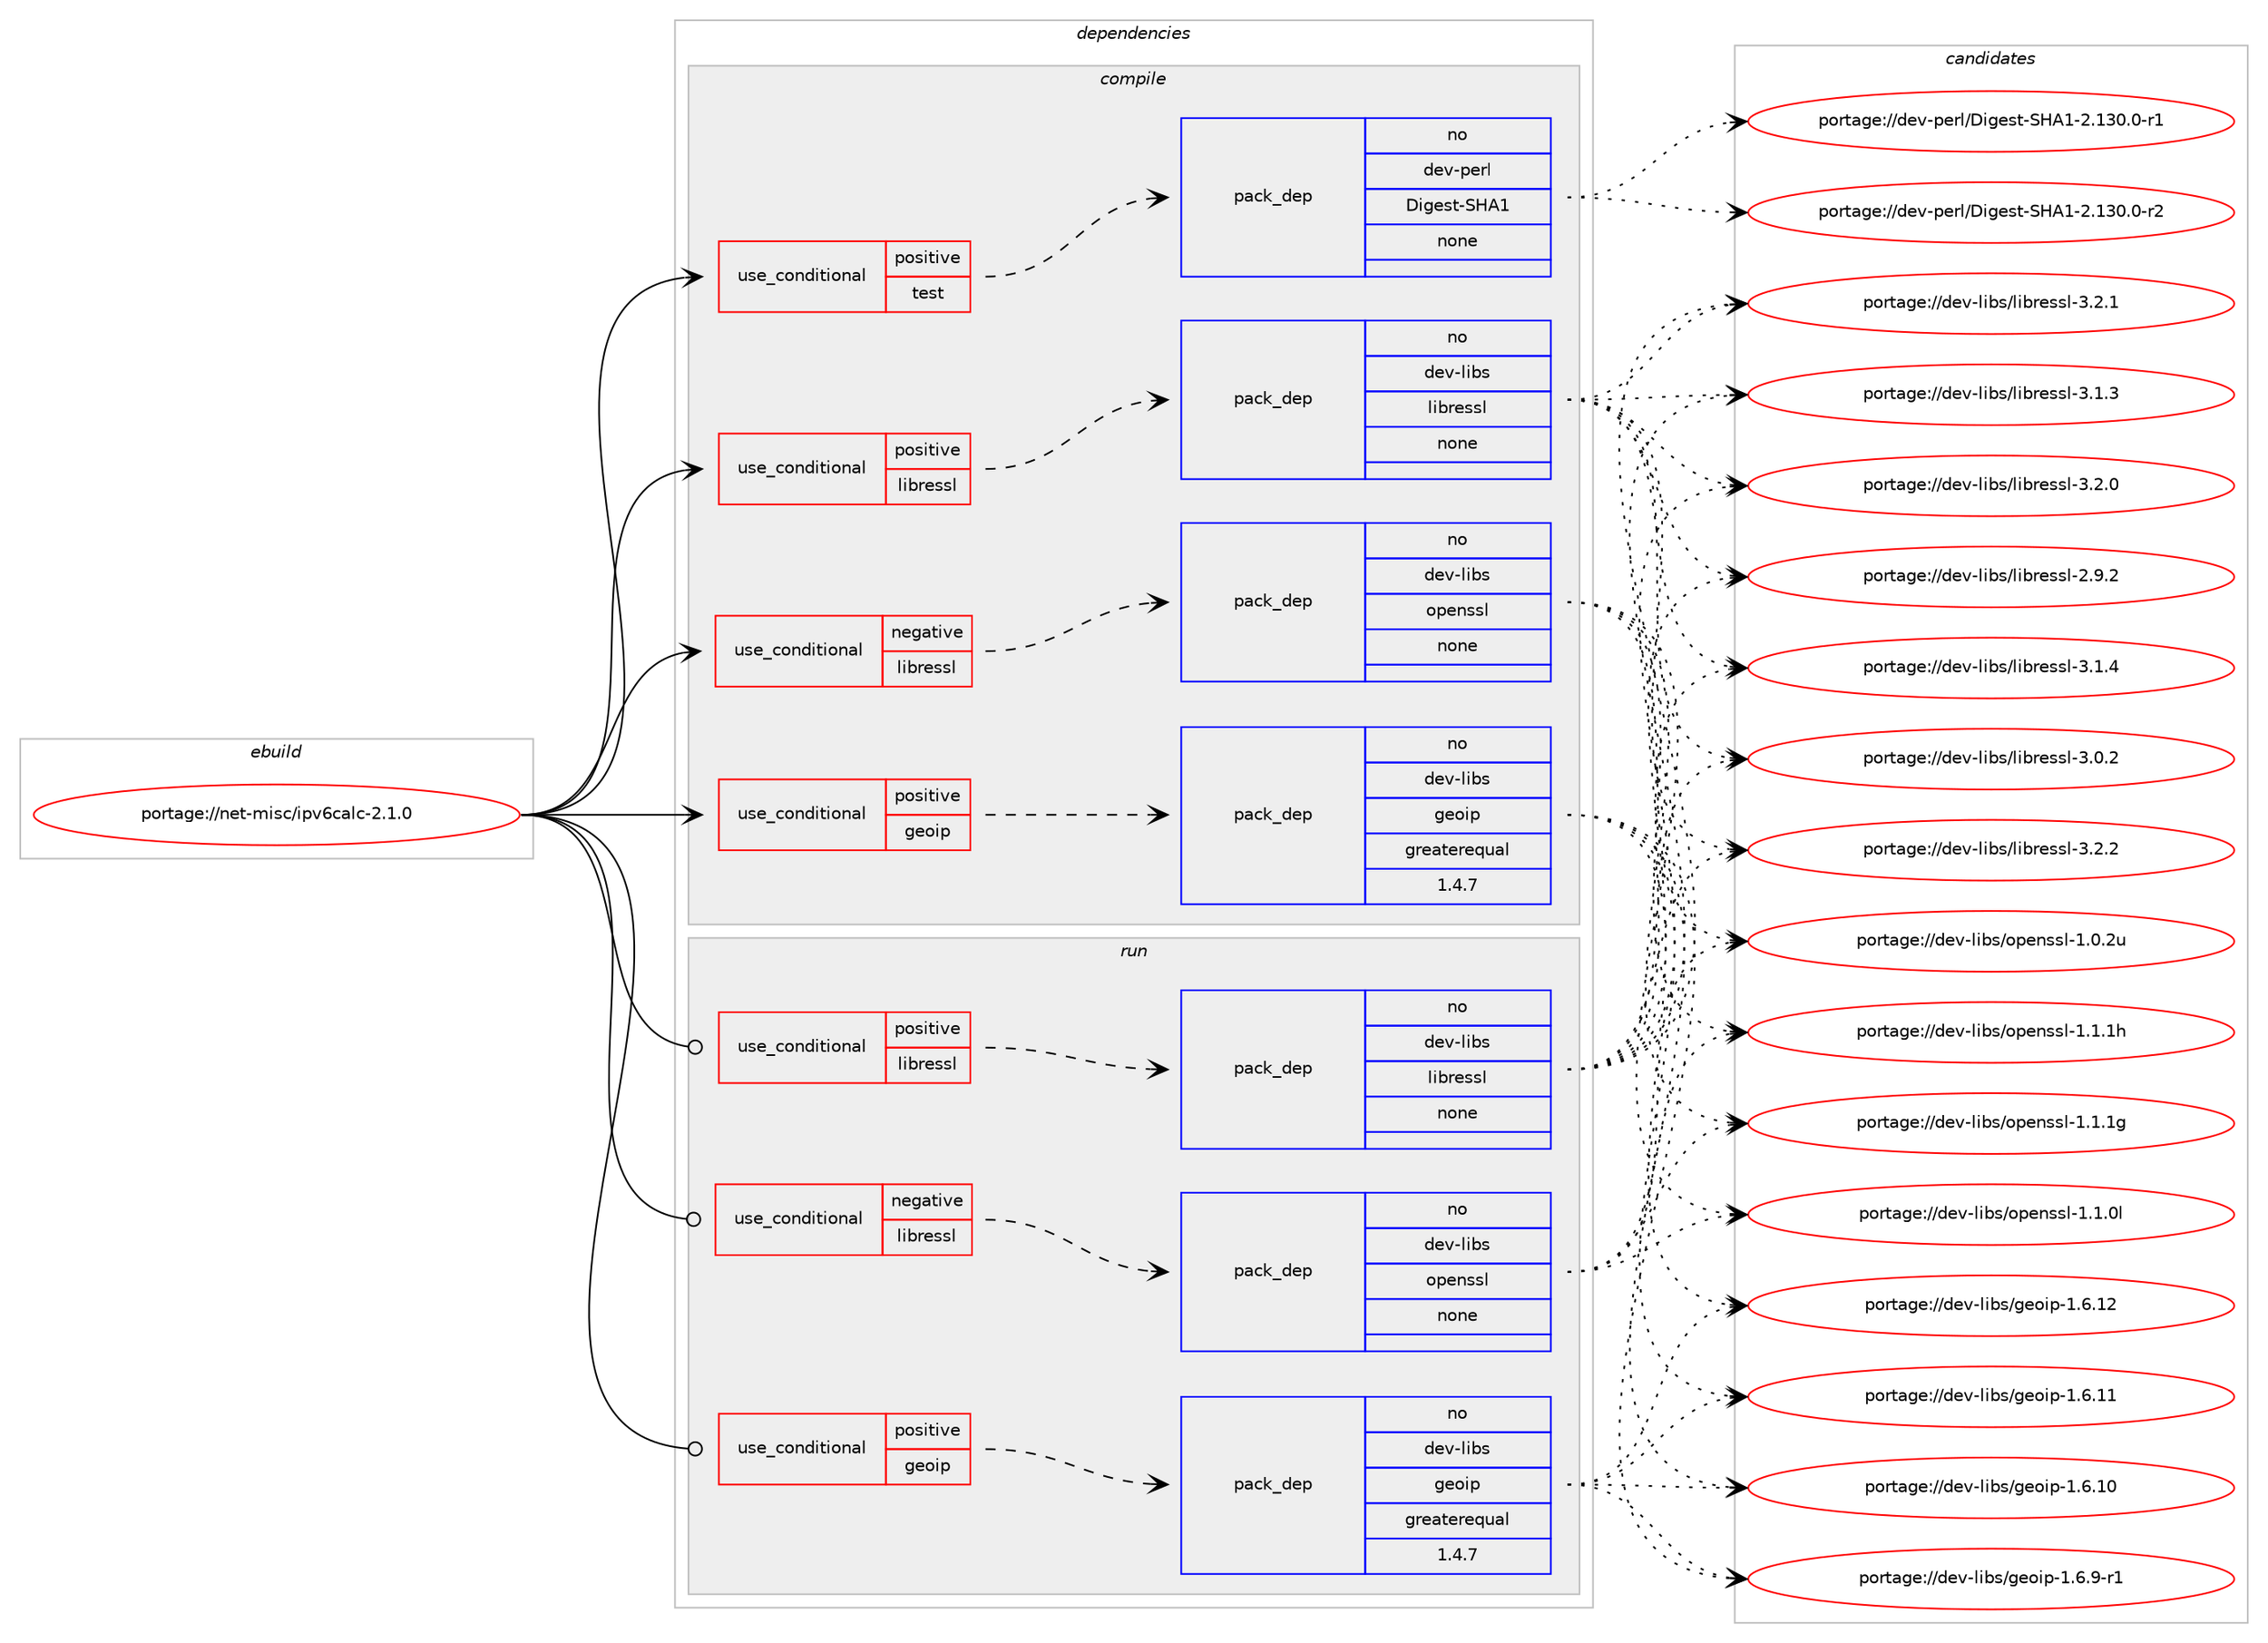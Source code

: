 digraph prolog {

# *************
# Graph options
# *************

newrank=true;
concentrate=true;
compound=true;
graph [rankdir=LR,fontname=Helvetica,fontsize=10,ranksep=1.5];#, ranksep=2.5, nodesep=0.2];
edge  [arrowhead=vee];
node  [fontname=Helvetica,fontsize=10];

# **********
# The ebuild
# **********

subgraph cluster_leftcol {
color=gray;
rank=same;
label=<<i>ebuild</i>>;
id [label="portage://net-misc/ipv6calc-2.1.0", color=red, width=4, href="../net-misc/ipv6calc-2.1.0.svg"];
}

# ****************
# The dependencies
# ****************

subgraph cluster_midcol {
color=gray;
label=<<i>dependencies</i>>;
subgraph cluster_compile {
fillcolor="#eeeeee";
style=filled;
label=<<i>compile</i>>;
subgraph cond399 {
dependency2861 [label=<<TABLE BORDER="0" CELLBORDER="1" CELLSPACING="0" CELLPADDING="4"><TR><TD ROWSPAN="3" CELLPADDING="10">use_conditional</TD></TR><TR><TD>negative</TD></TR><TR><TD>libressl</TD></TR></TABLE>>, shape=none, color=red];
subgraph pack2426 {
dependency2862 [label=<<TABLE BORDER="0" CELLBORDER="1" CELLSPACING="0" CELLPADDING="4" WIDTH="220"><TR><TD ROWSPAN="6" CELLPADDING="30">pack_dep</TD></TR><TR><TD WIDTH="110">no</TD></TR><TR><TD>dev-libs</TD></TR><TR><TD>openssl</TD></TR><TR><TD>none</TD></TR><TR><TD></TD></TR></TABLE>>, shape=none, color=blue];
}
dependency2861:e -> dependency2862:w [weight=20,style="dashed",arrowhead="vee"];
}
id:e -> dependency2861:w [weight=20,style="solid",arrowhead="vee"];
subgraph cond400 {
dependency2863 [label=<<TABLE BORDER="0" CELLBORDER="1" CELLSPACING="0" CELLPADDING="4"><TR><TD ROWSPAN="3" CELLPADDING="10">use_conditional</TD></TR><TR><TD>positive</TD></TR><TR><TD>geoip</TD></TR></TABLE>>, shape=none, color=red];
subgraph pack2427 {
dependency2864 [label=<<TABLE BORDER="0" CELLBORDER="1" CELLSPACING="0" CELLPADDING="4" WIDTH="220"><TR><TD ROWSPAN="6" CELLPADDING="30">pack_dep</TD></TR><TR><TD WIDTH="110">no</TD></TR><TR><TD>dev-libs</TD></TR><TR><TD>geoip</TD></TR><TR><TD>greaterequal</TD></TR><TR><TD>1.4.7</TD></TR></TABLE>>, shape=none, color=blue];
}
dependency2863:e -> dependency2864:w [weight=20,style="dashed",arrowhead="vee"];
}
id:e -> dependency2863:w [weight=20,style="solid",arrowhead="vee"];
subgraph cond401 {
dependency2865 [label=<<TABLE BORDER="0" CELLBORDER="1" CELLSPACING="0" CELLPADDING="4"><TR><TD ROWSPAN="3" CELLPADDING="10">use_conditional</TD></TR><TR><TD>positive</TD></TR><TR><TD>libressl</TD></TR></TABLE>>, shape=none, color=red];
subgraph pack2428 {
dependency2866 [label=<<TABLE BORDER="0" CELLBORDER="1" CELLSPACING="0" CELLPADDING="4" WIDTH="220"><TR><TD ROWSPAN="6" CELLPADDING="30">pack_dep</TD></TR><TR><TD WIDTH="110">no</TD></TR><TR><TD>dev-libs</TD></TR><TR><TD>libressl</TD></TR><TR><TD>none</TD></TR><TR><TD></TD></TR></TABLE>>, shape=none, color=blue];
}
dependency2865:e -> dependency2866:w [weight=20,style="dashed",arrowhead="vee"];
}
id:e -> dependency2865:w [weight=20,style="solid",arrowhead="vee"];
subgraph cond402 {
dependency2867 [label=<<TABLE BORDER="0" CELLBORDER="1" CELLSPACING="0" CELLPADDING="4"><TR><TD ROWSPAN="3" CELLPADDING="10">use_conditional</TD></TR><TR><TD>positive</TD></TR><TR><TD>test</TD></TR></TABLE>>, shape=none, color=red];
subgraph pack2429 {
dependency2868 [label=<<TABLE BORDER="0" CELLBORDER="1" CELLSPACING="0" CELLPADDING="4" WIDTH="220"><TR><TD ROWSPAN="6" CELLPADDING="30">pack_dep</TD></TR><TR><TD WIDTH="110">no</TD></TR><TR><TD>dev-perl</TD></TR><TR><TD>Digest-SHA1</TD></TR><TR><TD>none</TD></TR><TR><TD></TD></TR></TABLE>>, shape=none, color=blue];
}
dependency2867:e -> dependency2868:w [weight=20,style="dashed",arrowhead="vee"];
}
id:e -> dependency2867:w [weight=20,style="solid",arrowhead="vee"];
}
subgraph cluster_compileandrun {
fillcolor="#eeeeee";
style=filled;
label=<<i>compile and run</i>>;
}
subgraph cluster_run {
fillcolor="#eeeeee";
style=filled;
label=<<i>run</i>>;
subgraph cond403 {
dependency2869 [label=<<TABLE BORDER="0" CELLBORDER="1" CELLSPACING="0" CELLPADDING="4"><TR><TD ROWSPAN="3" CELLPADDING="10">use_conditional</TD></TR><TR><TD>negative</TD></TR><TR><TD>libressl</TD></TR></TABLE>>, shape=none, color=red];
subgraph pack2430 {
dependency2870 [label=<<TABLE BORDER="0" CELLBORDER="1" CELLSPACING="0" CELLPADDING="4" WIDTH="220"><TR><TD ROWSPAN="6" CELLPADDING="30">pack_dep</TD></TR><TR><TD WIDTH="110">no</TD></TR><TR><TD>dev-libs</TD></TR><TR><TD>openssl</TD></TR><TR><TD>none</TD></TR><TR><TD></TD></TR></TABLE>>, shape=none, color=blue];
}
dependency2869:e -> dependency2870:w [weight=20,style="dashed",arrowhead="vee"];
}
id:e -> dependency2869:w [weight=20,style="solid",arrowhead="odot"];
subgraph cond404 {
dependency2871 [label=<<TABLE BORDER="0" CELLBORDER="1" CELLSPACING="0" CELLPADDING="4"><TR><TD ROWSPAN="3" CELLPADDING="10">use_conditional</TD></TR><TR><TD>positive</TD></TR><TR><TD>geoip</TD></TR></TABLE>>, shape=none, color=red];
subgraph pack2431 {
dependency2872 [label=<<TABLE BORDER="0" CELLBORDER="1" CELLSPACING="0" CELLPADDING="4" WIDTH="220"><TR><TD ROWSPAN="6" CELLPADDING="30">pack_dep</TD></TR><TR><TD WIDTH="110">no</TD></TR><TR><TD>dev-libs</TD></TR><TR><TD>geoip</TD></TR><TR><TD>greaterequal</TD></TR><TR><TD>1.4.7</TD></TR></TABLE>>, shape=none, color=blue];
}
dependency2871:e -> dependency2872:w [weight=20,style="dashed",arrowhead="vee"];
}
id:e -> dependency2871:w [weight=20,style="solid",arrowhead="odot"];
subgraph cond405 {
dependency2873 [label=<<TABLE BORDER="0" CELLBORDER="1" CELLSPACING="0" CELLPADDING="4"><TR><TD ROWSPAN="3" CELLPADDING="10">use_conditional</TD></TR><TR><TD>positive</TD></TR><TR><TD>libressl</TD></TR></TABLE>>, shape=none, color=red];
subgraph pack2432 {
dependency2874 [label=<<TABLE BORDER="0" CELLBORDER="1" CELLSPACING="0" CELLPADDING="4" WIDTH="220"><TR><TD ROWSPAN="6" CELLPADDING="30">pack_dep</TD></TR><TR><TD WIDTH="110">no</TD></TR><TR><TD>dev-libs</TD></TR><TR><TD>libressl</TD></TR><TR><TD>none</TD></TR><TR><TD></TD></TR></TABLE>>, shape=none, color=blue];
}
dependency2873:e -> dependency2874:w [weight=20,style="dashed",arrowhead="vee"];
}
id:e -> dependency2873:w [weight=20,style="solid",arrowhead="odot"];
}
}

# **************
# The candidates
# **************

subgraph cluster_choices {
rank=same;
color=gray;
label=<<i>candidates</i>>;

subgraph choice2426 {
color=black;
nodesep=1;
choice100101118451081059811547111112101110115115108454946494649104 [label="portage://dev-libs/openssl-1.1.1h", color=red, width=4,href="../dev-libs/openssl-1.1.1h.svg"];
choice100101118451081059811547111112101110115115108454946494649103 [label="portage://dev-libs/openssl-1.1.1g", color=red, width=4,href="../dev-libs/openssl-1.1.1g.svg"];
choice100101118451081059811547111112101110115115108454946494648108 [label="portage://dev-libs/openssl-1.1.0l", color=red, width=4,href="../dev-libs/openssl-1.1.0l.svg"];
choice100101118451081059811547111112101110115115108454946484650117 [label="portage://dev-libs/openssl-1.0.2u", color=red, width=4,href="../dev-libs/openssl-1.0.2u.svg"];
dependency2862:e -> choice100101118451081059811547111112101110115115108454946494649104:w [style=dotted,weight="100"];
dependency2862:e -> choice100101118451081059811547111112101110115115108454946494649103:w [style=dotted,weight="100"];
dependency2862:e -> choice100101118451081059811547111112101110115115108454946494648108:w [style=dotted,weight="100"];
dependency2862:e -> choice100101118451081059811547111112101110115115108454946484650117:w [style=dotted,weight="100"];
}
subgraph choice2427 {
color=black;
nodesep=1;
choice1001011184510810598115471031011111051124549465446574511449 [label="portage://dev-libs/geoip-1.6.9-r1", color=red, width=4,href="../dev-libs/geoip-1.6.9-r1.svg"];
choice10010111845108105981154710310111110511245494654464950 [label="portage://dev-libs/geoip-1.6.12", color=red, width=4,href="../dev-libs/geoip-1.6.12.svg"];
choice10010111845108105981154710310111110511245494654464949 [label="portage://dev-libs/geoip-1.6.11", color=red, width=4,href="../dev-libs/geoip-1.6.11.svg"];
choice10010111845108105981154710310111110511245494654464948 [label="portage://dev-libs/geoip-1.6.10", color=red, width=4,href="../dev-libs/geoip-1.6.10.svg"];
dependency2864:e -> choice1001011184510810598115471031011111051124549465446574511449:w [style=dotted,weight="100"];
dependency2864:e -> choice10010111845108105981154710310111110511245494654464950:w [style=dotted,weight="100"];
dependency2864:e -> choice10010111845108105981154710310111110511245494654464949:w [style=dotted,weight="100"];
dependency2864:e -> choice10010111845108105981154710310111110511245494654464948:w [style=dotted,weight="100"];
}
subgraph choice2428 {
color=black;
nodesep=1;
choice10010111845108105981154710810598114101115115108455146504650 [label="portage://dev-libs/libressl-3.2.2", color=red, width=4,href="../dev-libs/libressl-3.2.2.svg"];
choice10010111845108105981154710810598114101115115108455146504649 [label="portage://dev-libs/libressl-3.2.1", color=red, width=4,href="../dev-libs/libressl-3.2.1.svg"];
choice10010111845108105981154710810598114101115115108455146504648 [label="portage://dev-libs/libressl-3.2.0", color=red, width=4,href="../dev-libs/libressl-3.2.0.svg"];
choice10010111845108105981154710810598114101115115108455146494652 [label="portage://dev-libs/libressl-3.1.4", color=red, width=4,href="../dev-libs/libressl-3.1.4.svg"];
choice10010111845108105981154710810598114101115115108455146494651 [label="portage://dev-libs/libressl-3.1.3", color=red, width=4,href="../dev-libs/libressl-3.1.3.svg"];
choice10010111845108105981154710810598114101115115108455146484650 [label="portage://dev-libs/libressl-3.0.2", color=red, width=4,href="../dev-libs/libressl-3.0.2.svg"];
choice10010111845108105981154710810598114101115115108455046574650 [label="portage://dev-libs/libressl-2.9.2", color=red, width=4,href="../dev-libs/libressl-2.9.2.svg"];
dependency2866:e -> choice10010111845108105981154710810598114101115115108455146504650:w [style=dotted,weight="100"];
dependency2866:e -> choice10010111845108105981154710810598114101115115108455146504649:w [style=dotted,weight="100"];
dependency2866:e -> choice10010111845108105981154710810598114101115115108455146504648:w [style=dotted,weight="100"];
dependency2866:e -> choice10010111845108105981154710810598114101115115108455146494652:w [style=dotted,weight="100"];
dependency2866:e -> choice10010111845108105981154710810598114101115115108455146494651:w [style=dotted,weight="100"];
dependency2866:e -> choice10010111845108105981154710810598114101115115108455146484650:w [style=dotted,weight="100"];
dependency2866:e -> choice10010111845108105981154710810598114101115115108455046574650:w [style=dotted,weight="100"];
}
subgraph choice2429 {
color=black;
nodesep=1;
choice100101118451121011141084768105103101115116458372654945504649514846484511450 [label="portage://dev-perl/Digest-SHA1-2.130.0-r2", color=red, width=4,href="../dev-perl/Digest-SHA1-2.130.0-r2.svg"];
choice100101118451121011141084768105103101115116458372654945504649514846484511449 [label="portage://dev-perl/Digest-SHA1-2.130.0-r1", color=red, width=4,href="../dev-perl/Digest-SHA1-2.130.0-r1.svg"];
dependency2868:e -> choice100101118451121011141084768105103101115116458372654945504649514846484511450:w [style=dotted,weight="100"];
dependency2868:e -> choice100101118451121011141084768105103101115116458372654945504649514846484511449:w [style=dotted,weight="100"];
}
subgraph choice2430 {
color=black;
nodesep=1;
choice100101118451081059811547111112101110115115108454946494649104 [label="portage://dev-libs/openssl-1.1.1h", color=red, width=4,href="../dev-libs/openssl-1.1.1h.svg"];
choice100101118451081059811547111112101110115115108454946494649103 [label="portage://dev-libs/openssl-1.1.1g", color=red, width=4,href="../dev-libs/openssl-1.1.1g.svg"];
choice100101118451081059811547111112101110115115108454946494648108 [label="portage://dev-libs/openssl-1.1.0l", color=red, width=4,href="../dev-libs/openssl-1.1.0l.svg"];
choice100101118451081059811547111112101110115115108454946484650117 [label="portage://dev-libs/openssl-1.0.2u", color=red, width=4,href="../dev-libs/openssl-1.0.2u.svg"];
dependency2870:e -> choice100101118451081059811547111112101110115115108454946494649104:w [style=dotted,weight="100"];
dependency2870:e -> choice100101118451081059811547111112101110115115108454946494649103:w [style=dotted,weight="100"];
dependency2870:e -> choice100101118451081059811547111112101110115115108454946494648108:w [style=dotted,weight="100"];
dependency2870:e -> choice100101118451081059811547111112101110115115108454946484650117:w [style=dotted,weight="100"];
}
subgraph choice2431 {
color=black;
nodesep=1;
choice1001011184510810598115471031011111051124549465446574511449 [label="portage://dev-libs/geoip-1.6.9-r1", color=red, width=4,href="../dev-libs/geoip-1.6.9-r1.svg"];
choice10010111845108105981154710310111110511245494654464950 [label="portage://dev-libs/geoip-1.6.12", color=red, width=4,href="../dev-libs/geoip-1.6.12.svg"];
choice10010111845108105981154710310111110511245494654464949 [label="portage://dev-libs/geoip-1.6.11", color=red, width=4,href="../dev-libs/geoip-1.6.11.svg"];
choice10010111845108105981154710310111110511245494654464948 [label="portage://dev-libs/geoip-1.6.10", color=red, width=4,href="../dev-libs/geoip-1.6.10.svg"];
dependency2872:e -> choice1001011184510810598115471031011111051124549465446574511449:w [style=dotted,weight="100"];
dependency2872:e -> choice10010111845108105981154710310111110511245494654464950:w [style=dotted,weight="100"];
dependency2872:e -> choice10010111845108105981154710310111110511245494654464949:w [style=dotted,weight="100"];
dependency2872:e -> choice10010111845108105981154710310111110511245494654464948:w [style=dotted,weight="100"];
}
subgraph choice2432 {
color=black;
nodesep=1;
choice10010111845108105981154710810598114101115115108455146504650 [label="portage://dev-libs/libressl-3.2.2", color=red, width=4,href="../dev-libs/libressl-3.2.2.svg"];
choice10010111845108105981154710810598114101115115108455146504649 [label="portage://dev-libs/libressl-3.2.1", color=red, width=4,href="../dev-libs/libressl-3.2.1.svg"];
choice10010111845108105981154710810598114101115115108455146504648 [label="portage://dev-libs/libressl-3.2.0", color=red, width=4,href="../dev-libs/libressl-3.2.0.svg"];
choice10010111845108105981154710810598114101115115108455146494652 [label="portage://dev-libs/libressl-3.1.4", color=red, width=4,href="../dev-libs/libressl-3.1.4.svg"];
choice10010111845108105981154710810598114101115115108455146494651 [label="portage://dev-libs/libressl-3.1.3", color=red, width=4,href="../dev-libs/libressl-3.1.3.svg"];
choice10010111845108105981154710810598114101115115108455146484650 [label="portage://dev-libs/libressl-3.0.2", color=red, width=4,href="../dev-libs/libressl-3.0.2.svg"];
choice10010111845108105981154710810598114101115115108455046574650 [label="portage://dev-libs/libressl-2.9.2", color=red, width=4,href="../dev-libs/libressl-2.9.2.svg"];
dependency2874:e -> choice10010111845108105981154710810598114101115115108455146504650:w [style=dotted,weight="100"];
dependency2874:e -> choice10010111845108105981154710810598114101115115108455146504649:w [style=dotted,weight="100"];
dependency2874:e -> choice10010111845108105981154710810598114101115115108455146504648:w [style=dotted,weight="100"];
dependency2874:e -> choice10010111845108105981154710810598114101115115108455146494652:w [style=dotted,weight="100"];
dependency2874:e -> choice10010111845108105981154710810598114101115115108455146494651:w [style=dotted,weight="100"];
dependency2874:e -> choice10010111845108105981154710810598114101115115108455146484650:w [style=dotted,weight="100"];
dependency2874:e -> choice10010111845108105981154710810598114101115115108455046574650:w [style=dotted,weight="100"];
}
}

}
